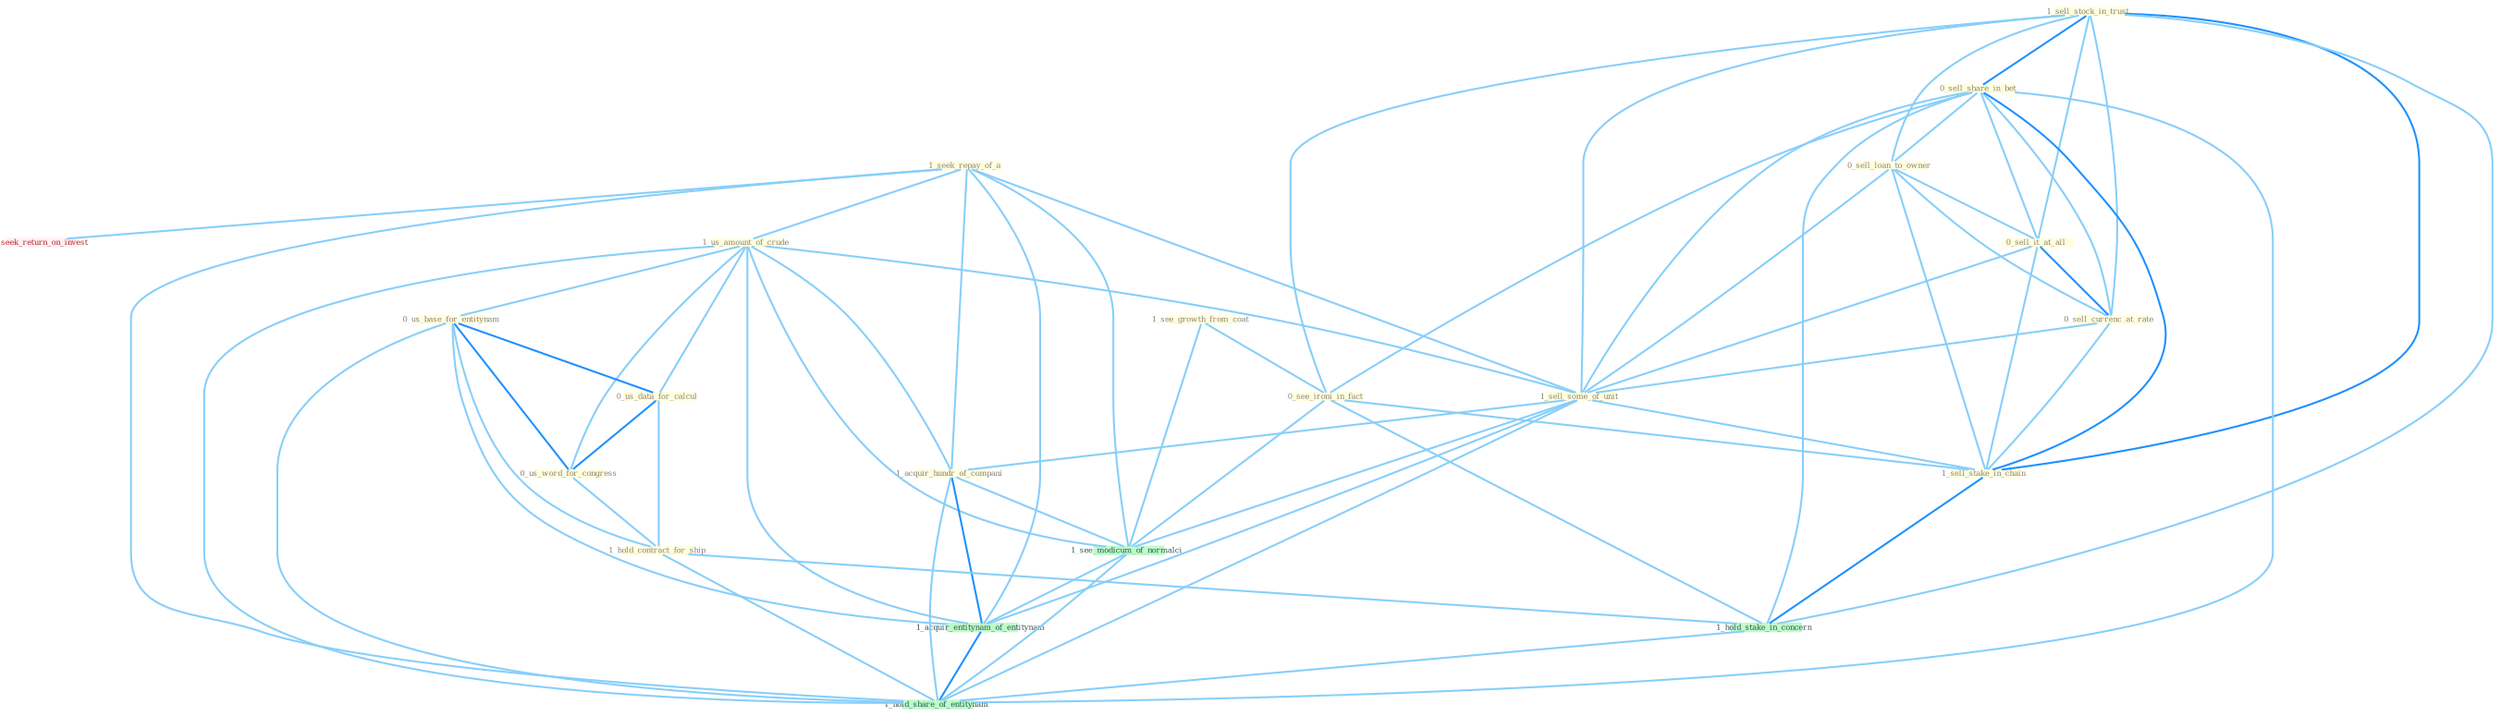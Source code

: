 Graph G{ 
    node
    [shape=polygon,style=filled,width=.5,height=.06,color="#BDFCC9",fixedsize=true,fontsize=4,
    fontcolor="#2f4f4f"];
    {node
    [color="#ffffe0", fontcolor="#8b7d6b"] "1_seek_repay_of_a " "1_sell_stock_in_trust " "0_sell_share_in_bet " "1_us_amount_of_crude " "0_us_base_for_entitynam " "0_sell_loan_to_owner " "0_us_data_for_calcul " "1_see_growth_from_coat " "0_sell_it_at_all " "0_see_ironi_in_fact " "0_sell_currenc_at_rate " "1_sell_some_of_unit " "1_acquir_hundr_of_compani " "0_us_word_for_congress " "1_sell_stake_in_chain " "1_hold_contract_for_ship "}
{node [color="#fff0f5", fontcolor="#b22222"] "0_seek_return_on_invest "}
edge [color="#B0E2FF"];

	"1_seek_repay_of_a " -- "1_us_amount_of_crude " [w="1", color="#87cefa" ];
	"1_seek_repay_of_a " -- "1_sell_some_of_unit " [w="1", color="#87cefa" ];
	"1_seek_repay_of_a " -- "1_acquir_hundr_of_compani " [w="1", color="#87cefa" ];
	"1_seek_repay_of_a " -- "0_seek_return_on_invest " [w="1", color="#87cefa" ];
	"1_seek_repay_of_a " -- "1_see_modicum_of_normalci " [w="1", color="#87cefa" ];
	"1_seek_repay_of_a " -- "1_acquir_entitynam_of_entitynam " [w="1", color="#87cefa" ];
	"1_seek_repay_of_a " -- "1_hold_share_of_entitynam " [w="1", color="#87cefa" ];
	"1_sell_stock_in_trust " -- "0_sell_share_in_bet " [w="2", color="#1e90ff" , len=0.8];
	"1_sell_stock_in_trust " -- "0_sell_loan_to_owner " [w="1", color="#87cefa" ];
	"1_sell_stock_in_trust " -- "0_sell_it_at_all " [w="1", color="#87cefa" ];
	"1_sell_stock_in_trust " -- "0_see_ironi_in_fact " [w="1", color="#87cefa" ];
	"1_sell_stock_in_trust " -- "0_sell_currenc_at_rate " [w="1", color="#87cefa" ];
	"1_sell_stock_in_trust " -- "1_sell_some_of_unit " [w="1", color="#87cefa" ];
	"1_sell_stock_in_trust " -- "1_sell_stake_in_chain " [w="2", color="#1e90ff" , len=0.8];
	"1_sell_stock_in_trust " -- "1_hold_stake_in_concern " [w="1", color="#87cefa" ];
	"0_sell_share_in_bet " -- "0_sell_loan_to_owner " [w="1", color="#87cefa" ];
	"0_sell_share_in_bet " -- "0_sell_it_at_all " [w="1", color="#87cefa" ];
	"0_sell_share_in_bet " -- "0_see_ironi_in_fact " [w="1", color="#87cefa" ];
	"0_sell_share_in_bet " -- "0_sell_currenc_at_rate " [w="1", color="#87cefa" ];
	"0_sell_share_in_bet " -- "1_sell_some_of_unit " [w="1", color="#87cefa" ];
	"0_sell_share_in_bet " -- "1_sell_stake_in_chain " [w="2", color="#1e90ff" , len=0.8];
	"0_sell_share_in_bet " -- "1_hold_stake_in_concern " [w="1", color="#87cefa" ];
	"0_sell_share_in_bet " -- "1_hold_share_of_entitynam " [w="1", color="#87cefa" ];
	"1_us_amount_of_crude " -- "0_us_base_for_entitynam " [w="1", color="#87cefa" ];
	"1_us_amount_of_crude " -- "0_us_data_for_calcul " [w="1", color="#87cefa" ];
	"1_us_amount_of_crude " -- "1_sell_some_of_unit " [w="1", color="#87cefa" ];
	"1_us_amount_of_crude " -- "1_acquir_hundr_of_compani " [w="1", color="#87cefa" ];
	"1_us_amount_of_crude " -- "0_us_word_for_congress " [w="1", color="#87cefa" ];
	"1_us_amount_of_crude " -- "1_see_modicum_of_normalci " [w="1", color="#87cefa" ];
	"1_us_amount_of_crude " -- "1_acquir_entitynam_of_entitynam " [w="1", color="#87cefa" ];
	"1_us_amount_of_crude " -- "1_hold_share_of_entitynam " [w="1", color="#87cefa" ];
	"0_us_base_for_entitynam " -- "0_us_data_for_calcul " [w="2", color="#1e90ff" , len=0.8];
	"0_us_base_for_entitynam " -- "0_us_word_for_congress " [w="2", color="#1e90ff" , len=0.8];
	"0_us_base_for_entitynam " -- "1_hold_contract_for_ship " [w="1", color="#87cefa" ];
	"0_us_base_for_entitynam " -- "1_acquir_entitynam_of_entitynam " [w="1", color="#87cefa" ];
	"0_us_base_for_entitynam " -- "1_hold_share_of_entitynam " [w="1", color="#87cefa" ];
	"0_sell_loan_to_owner " -- "0_sell_it_at_all " [w="1", color="#87cefa" ];
	"0_sell_loan_to_owner " -- "0_sell_currenc_at_rate " [w="1", color="#87cefa" ];
	"0_sell_loan_to_owner " -- "1_sell_some_of_unit " [w="1", color="#87cefa" ];
	"0_sell_loan_to_owner " -- "1_sell_stake_in_chain " [w="1", color="#87cefa" ];
	"0_us_data_for_calcul " -- "0_us_word_for_congress " [w="2", color="#1e90ff" , len=0.8];
	"0_us_data_for_calcul " -- "1_hold_contract_for_ship " [w="1", color="#87cefa" ];
	"1_see_growth_from_coat " -- "0_see_ironi_in_fact " [w="1", color="#87cefa" ];
	"1_see_growth_from_coat " -- "1_see_modicum_of_normalci " [w="1", color="#87cefa" ];
	"0_sell_it_at_all " -- "0_sell_currenc_at_rate " [w="2", color="#1e90ff" , len=0.8];
	"0_sell_it_at_all " -- "1_sell_some_of_unit " [w="1", color="#87cefa" ];
	"0_sell_it_at_all " -- "1_sell_stake_in_chain " [w="1", color="#87cefa" ];
	"0_see_ironi_in_fact " -- "1_sell_stake_in_chain " [w="1", color="#87cefa" ];
	"0_see_ironi_in_fact " -- "1_hold_stake_in_concern " [w="1", color="#87cefa" ];
	"0_see_ironi_in_fact " -- "1_see_modicum_of_normalci " [w="1", color="#87cefa" ];
	"0_sell_currenc_at_rate " -- "1_sell_some_of_unit " [w="1", color="#87cefa" ];
	"0_sell_currenc_at_rate " -- "1_sell_stake_in_chain " [w="1", color="#87cefa" ];
	"1_sell_some_of_unit " -- "1_acquir_hundr_of_compani " [w="1", color="#87cefa" ];
	"1_sell_some_of_unit " -- "1_sell_stake_in_chain " [w="1", color="#87cefa" ];
	"1_sell_some_of_unit " -- "1_see_modicum_of_normalci " [w="1", color="#87cefa" ];
	"1_sell_some_of_unit " -- "1_acquir_entitynam_of_entitynam " [w="1", color="#87cefa" ];
	"1_sell_some_of_unit " -- "1_hold_share_of_entitynam " [w="1", color="#87cefa" ];
	"1_acquir_hundr_of_compani " -- "1_see_modicum_of_normalci " [w="1", color="#87cefa" ];
	"1_acquir_hundr_of_compani " -- "1_acquir_entitynam_of_entitynam " [w="2", color="#1e90ff" , len=0.8];
	"1_acquir_hundr_of_compani " -- "1_hold_share_of_entitynam " [w="1", color="#87cefa" ];
	"0_us_word_for_congress " -- "1_hold_contract_for_ship " [w="1", color="#87cefa" ];
	"1_sell_stake_in_chain " -- "1_hold_stake_in_concern " [w="2", color="#1e90ff" , len=0.8];
	"1_hold_contract_for_ship " -- "1_hold_stake_in_concern " [w="1", color="#87cefa" ];
	"1_hold_contract_for_ship " -- "1_hold_share_of_entitynam " [w="1", color="#87cefa" ];
	"1_hold_stake_in_concern " -- "1_hold_share_of_entitynam " [w="1", color="#87cefa" ];
	"1_see_modicum_of_normalci " -- "1_acquir_entitynam_of_entitynam " [w="1", color="#87cefa" ];
	"1_see_modicum_of_normalci " -- "1_hold_share_of_entitynam " [w="1", color="#87cefa" ];
	"1_acquir_entitynam_of_entitynam " -- "1_hold_share_of_entitynam " [w="2", color="#1e90ff" , len=0.8];
}